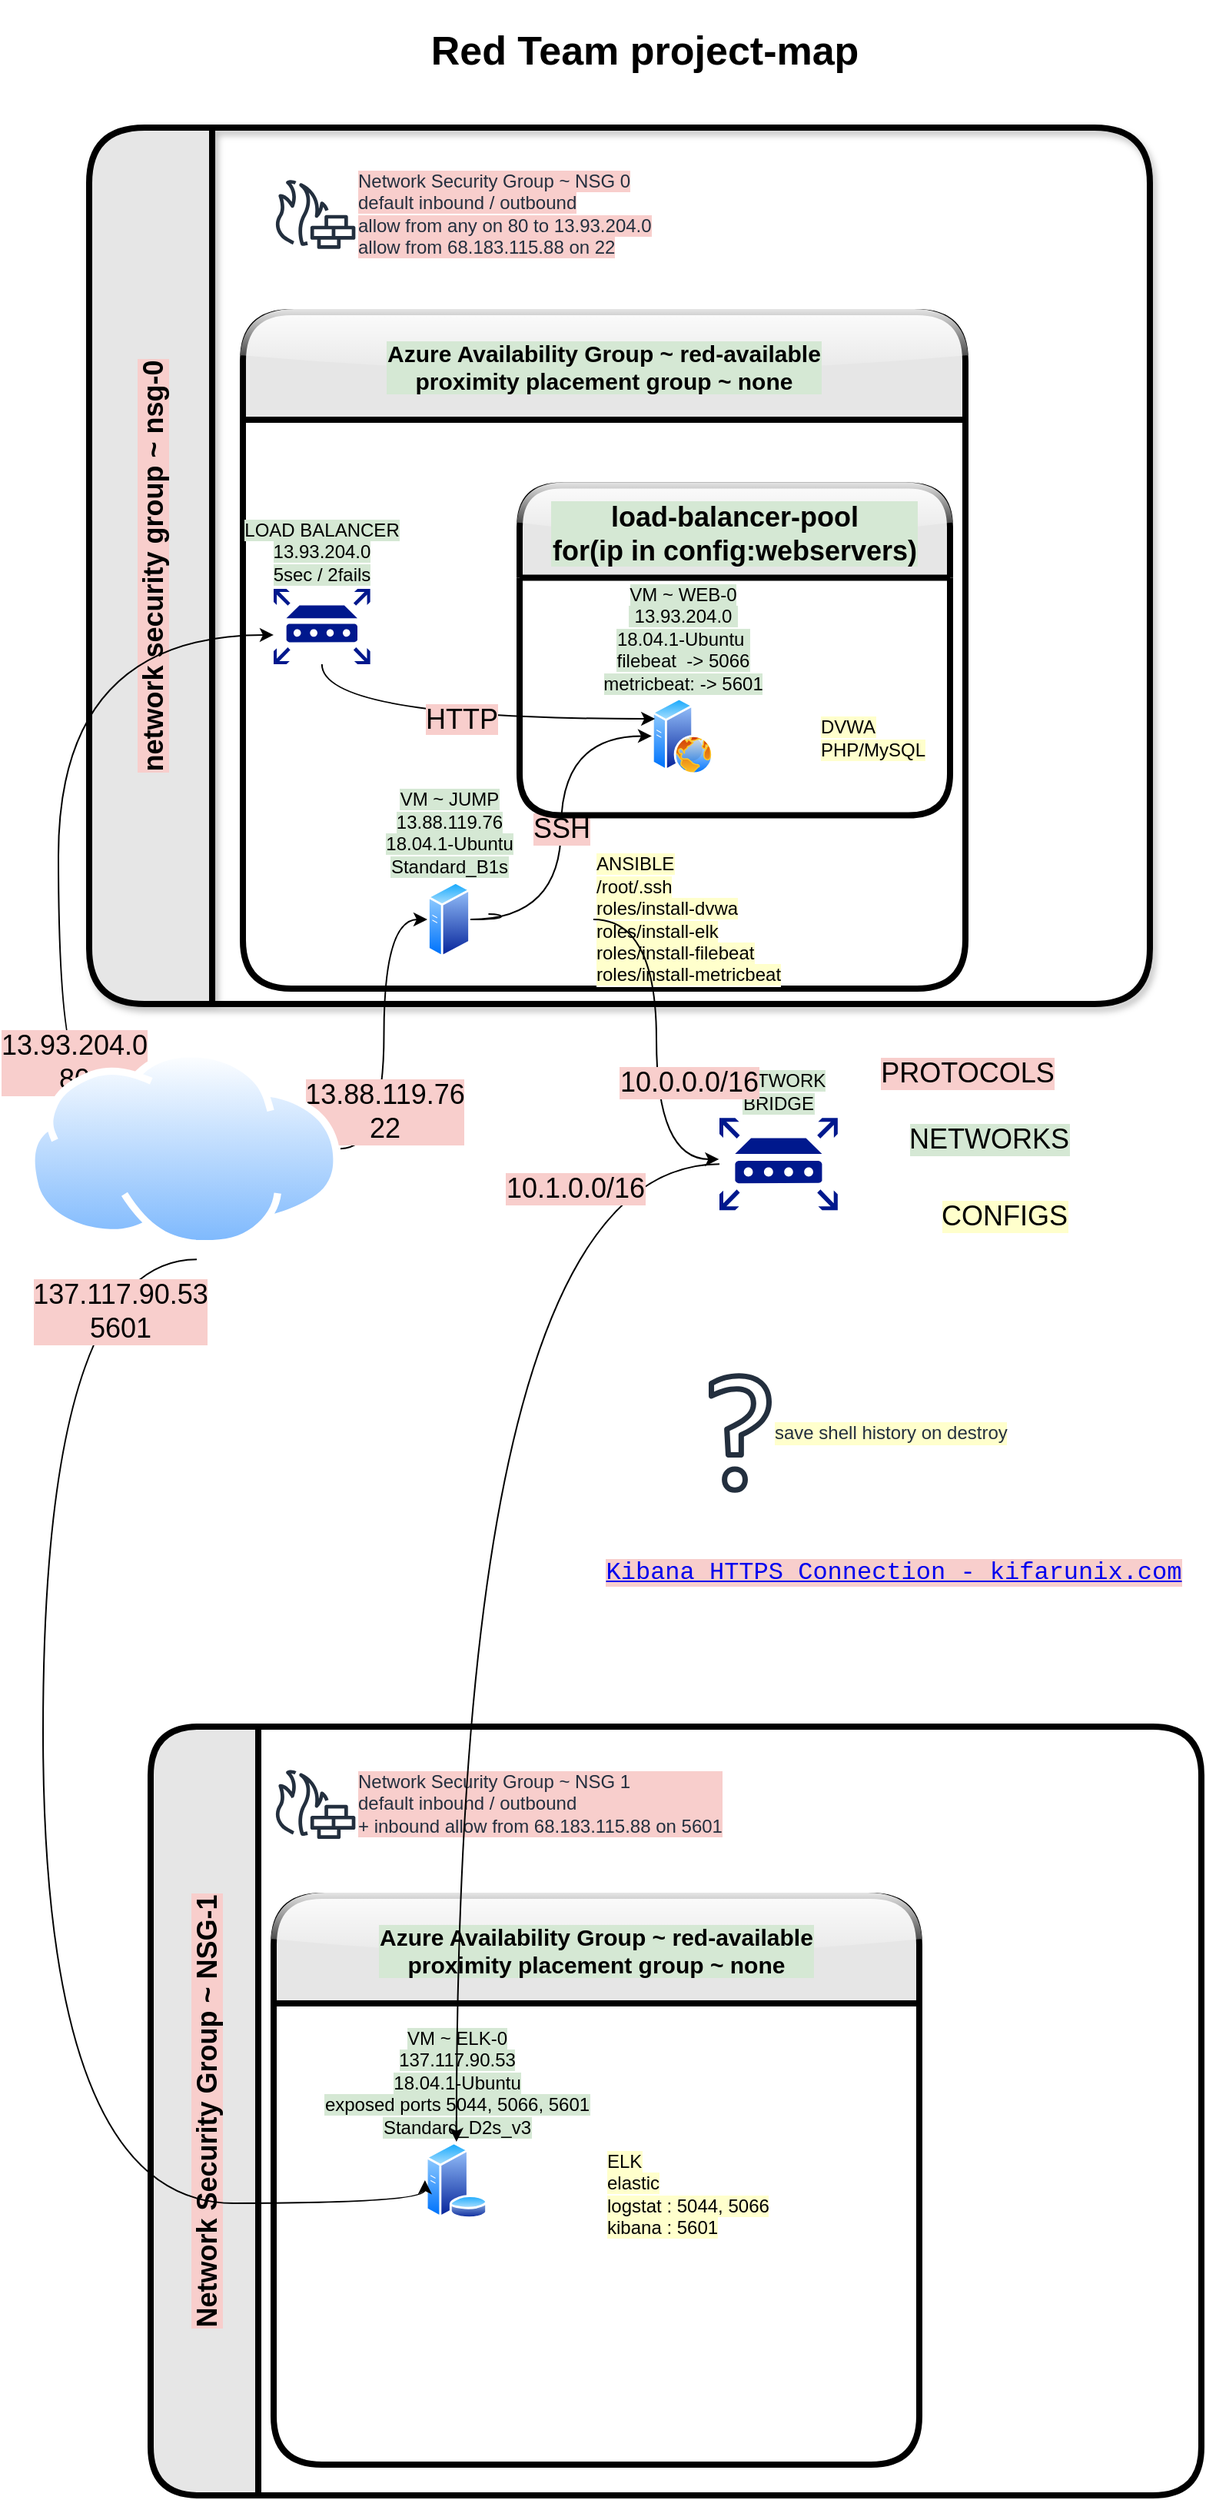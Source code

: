 <mxfile version="15.2.9" type="github"><diagram id="9okl2IrPLdP8ZMf2GUG3" name="Page-1"><mxGraphModel dx="1663" dy="658" grid="1" gridSize="10" guides="1" tooltips="1" connect="1" arrows="1" fold="1" page="1" pageScale="1" pageWidth="850" pageHeight="1100" math="0" shadow="0"><root><mxCell id="0"/><mxCell id="1" parent="0"/><mxCell id="8RZf7hjbh3fnnqzhATRY-45" value="&lt;span style=&quot;background-color: rgb(213 , 232 , 212)&quot;&gt;NETWORK&lt;br&gt;BRIDGE&lt;/span&gt;" style="sketch=0;aspect=fixed;pointerEvents=1;shadow=0;dashed=0;html=1;strokeColor=none;labelPosition=center;verticalLabelPosition=top;verticalAlign=bottom;align=center;fillColor=#00188D;shape=mxgraph.mscae.enterprise.router" parent="1" vertex="1"><mxGeometry x="-360" y="734.1" width="76.92" height="60" as="geometry"/></mxCell><mxCell id="8RZf7hjbh3fnnqzhATRY-48" value="&lt;a href=&quot;https://kifarunix.com/enable-kibana-https-connection/&quot;&gt;&lt;font style=&quot;font-size: 16px ; background-color: rgb(248 , 206 , 204)&quot;&gt;Kibana HTTPS Connection - kifarunix.com&lt;/font&gt;&lt;/a&gt;" style="text;html=1;align=center;verticalAlign=middle;resizable=0;points=[];autosize=1;strokeColor=none;fillColor=none;fontSize=13;fontFamily=Courier New;fontColor=#FF0000;" parent="1" vertex="1"><mxGeometry x="-442" y="1020.09" width="390" height="20" as="geometry"/></mxCell><mxCell id="8RZf7hjbh3fnnqzhATRY-49" value="save shell history on destroy" style="sketch=0;outlineConnect=0;fontColor=#232F3E;gradientColor=none;fillColor=#232F3E;strokeColor=none;dashed=0;verticalLabelPosition=middle;verticalAlign=middle;align=left;html=1;fontSize=12;fontStyle=0;aspect=fixed;pointerEvents=1;shape=mxgraph.aws4.question;labelBackgroundColor=#FFFFCC;labelPosition=right;" parent="1" vertex="1"><mxGeometry x="-367" y="900" width="41" height="78" as="geometry"/></mxCell><mxCell id="8RZf7hjbh3fnnqzhATRY-50" value="&lt;h1&gt;Red Team project-map&lt;/h1&gt;" style="text;html=1;align=center;verticalAlign=middle;resizable=0;points=[];autosize=1;strokeColor=none;fillColor=none;fontSize=13;" parent="1" vertex="1"><mxGeometry x="-554.02" y="10" width="290" height="60" as="geometry"/></mxCell><mxCell id="8RZf7hjbh3fnnqzhATRY-52" value="network security group ~ nsg-0" style="swimlane;horizontal=0;labelBackgroundColor=#F8CECC;fontSize=18;strokeWidth=4;fillColor=#E6E6E6;startSize=80;rounded=1;shadow=1;sketch=0;glass=0;" parent="1" vertex="1"><mxGeometry x="-770" y="90" width="690" height="570" as="geometry"/></mxCell><mxCell id="8RZf7hjbh3fnnqzhATRY-51" value="Azure Availability Group ~ red-available&#10;proximity placement group ~ none" style="swimlane;labelBackgroundColor=#D5E8D4;fontSize=15;strokeWidth=4;fillColor=#E6E6E6;startSize=70;rounded=1;shadow=0;sketch=0;glass=1;" parent="8RZf7hjbh3fnnqzhATRY-52" vertex="1"><mxGeometry x="100" y="120" width="470" height="440" as="geometry"><mxRectangle x="130" y="33.63" width="280" height="70" as="alternateBounds"/></mxGeometry></mxCell><mxCell id="8RZf7hjbh3fnnqzhATRY-2" value="&lt;span style=&quot;background-color: rgb(213 , 232 , 212)&quot;&gt;LOAD BALANCER&lt;br&gt;13.93.204.0&lt;br&gt;5sec / 2fails&lt;/span&gt;" style="sketch=0;aspect=fixed;pointerEvents=1;shadow=0;dashed=0;html=1;strokeColor=none;labelPosition=center;verticalLabelPosition=top;verticalAlign=bottom;align=center;fillColor=#00188D;shape=mxgraph.mscae.enterprise.router" parent="8RZf7hjbh3fnnqzhATRY-51" vertex="1"><mxGeometry x="20.0" y="180" width="62.82" height="49" as="geometry"/></mxCell><mxCell id="8RZf7hjbh3fnnqzhATRY-89" value="SSH" style="edgeStyle=orthogonalEdgeStyle;curved=1;rounded=0;orthogonalLoop=1;jettySize=auto;html=1;entryX=0;entryY=0.5;entryDx=0;entryDy=0;labelBackgroundColor=#F8CECC;fontSize=18;" parent="8RZf7hjbh3fnnqzhATRY-51" source="8RZf7hjbh3fnnqzhATRY-10" target="8RZf7hjbh3fnnqzhATRY-3" edge="1"><mxGeometry relative="1" as="geometry"/></mxCell><mxCell id="8RZf7hjbh3fnnqzhATRY-10" value="&lt;span style=&quot;background-color: rgb(213 , 232 , 212)&quot;&gt;VM ~ JUMP&lt;br&gt;13.88.119.76&lt;br&gt;18.04.1-Ubuntu&lt;br&gt;Standard_B1s&lt;/span&gt;" style="aspect=fixed;perimeter=ellipsePerimeter;html=1;align=center;shadow=0;dashed=0;spacingTop=3;image;image=img/lib/active_directory/generic_server.svg;labelPosition=center;verticalLabelPosition=top;verticalAlign=bottom;" parent="8RZf7hjbh3fnnqzhATRY-51" vertex="1"><mxGeometry x="120.0" y="370" width="28.0" height="50" as="geometry"/></mxCell><mxCell id="8RZf7hjbh3fnnqzhATRY-85" value="load-balancer-pool&#10;for(ip in config:webservers)" style="swimlane;rounded=1;shadow=0;glass=1;labelBackgroundColor=#D5E8D4;sketch=0;fontSize=18;strokeWidth=4;fillColor=#E6E6E6;startSize=60;" parent="8RZf7hjbh3fnnqzhATRY-51" vertex="1"><mxGeometry x="180" y="112.69" width="280" height="214.62" as="geometry"/></mxCell><mxCell id="8RZf7hjbh3fnnqzhATRY-3" value="&lt;span style=&quot;background-color: rgb(213 , 232 , 212)&quot;&gt;VM ~ WEB-0&lt;br&gt;&amp;nbsp;13.93.204.0&amp;nbsp;&lt;br&gt;18.04.1-Ubuntu&amp;nbsp;&lt;br&gt;filebeat&amp;nbsp; -&amp;gt; 5066&lt;br&gt;metricbeat: -&amp;gt; 5601&lt;/span&gt;" style="aspect=fixed;perimeter=ellipsePerimeter;html=1;align=center;shadow=0;dashed=0;spacingTop=3;image;image=img/lib/active_directory/web_server.svg;labelPosition=center;verticalLabelPosition=top;verticalAlign=bottom;" parent="8RZf7hjbh3fnnqzhATRY-85" vertex="1"><mxGeometry x="85.98" y="138" width="40" height="50" as="geometry"/></mxCell><mxCell id="8RZf7hjbh3fnnqzhATRY-29" value="&lt;span style=&quot;background-color: rgb(255 , 255 , 204)&quot;&gt;DVWA&lt;br&gt;PHP/MySQL&lt;/span&gt;" style="shape=image;html=1;verticalAlign=middle;verticalLabelPosition=middle;labelBackgroundColor=#ffffff;imageAspect=0;aspect=fixed;image=https://cdn1.iconfinder.com/data/icons/social-media-2106/24/social_media_social_media_logo_docker-128.png;labelPosition=right;align=left;" parent="8RZf7hjbh3fnnqzhATRY-85" vertex="1"><mxGeometry x="125.98" y="130" width="68" height="68" as="geometry"/></mxCell><mxCell id="8RZf7hjbh3fnnqzhATRY-40" value="&lt;span style=&quot;background-color: rgb(248 , 206 , 204)&quot;&gt;HTTP&lt;/span&gt;" style="edgeStyle=orthogonalEdgeStyle;curved=1;rounded=0;orthogonalLoop=1;jettySize=auto;html=1;entryX=0;entryY=0.25;entryDx=0;entryDy=0;fontSize=18;" parent="8RZf7hjbh3fnnqzhATRY-51" source="8RZf7hjbh3fnnqzhATRY-2" target="8RZf7hjbh3fnnqzhATRY-3" edge="1"><mxGeometry relative="1" as="geometry"><Array as="points"><mxPoint x="51" y="265"/></Array></mxGeometry></mxCell><mxCell id="8RZf7hjbh3fnnqzhATRY-9" value="&lt;span style=&quot;background-color: rgb(248 , 206 , 204)&quot;&gt;Network Security Group ~ NSG 0&lt;br&gt;default inbound / outbound&lt;br&gt;allow from any on 80 to 13.93.204.0&lt;br&gt;allow from 68.183.115.88 on 22&lt;br&gt;&lt;/span&gt;" style="sketch=0;outlineConnect=0;fontColor=#232F3E;gradientColor=none;fillColor=#232F3E;strokeColor=none;dashed=0;verticalLabelPosition=middle;verticalAlign=middle;align=left;html=1;fontSize=12;fontStyle=0;aspect=fixed;pointerEvents=1;shape=mxgraph.aws4.generic_firewall;labelPosition=right;" parent="8RZf7hjbh3fnnqzhATRY-52" vertex="1"><mxGeometry x="120.0" y="33.63" width="53.48" height="45.25" as="geometry"/></mxCell><mxCell id="8RZf7hjbh3fnnqzhATRY-54" value="PROTOCOLS" style="text;html=1;align=center;verticalAlign=middle;resizable=0;points=[];autosize=1;strokeColor=none;fillColor=none;fontSize=18;labelBackgroundColor=#F8CECC;" parent="1" vertex="1"><mxGeometry x="-264.02" y="690" width="130" height="30" as="geometry"/></mxCell><mxCell id="8RZf7hjbh3fnnqzhATRY-55" value="NETWORKS" style="text;html=1;align=center;verticalAlign=middle;resizable=0;points=[];autosize=1;strokeColor=none;fillColor=none;fontSize=18;labelBackgroundColor=#D5E8D4;" parent="1" vertex="1"><mxGeometry x="-245.02" y="733.25" width="120" height="30" as="geometry"/></mxCell><mxCell id="8RZf7hjbh3fnnqzhATRY-56" value="CONFIGS" style="text;html=1;align=center;verticalAlign=middle;resizable=0;points=[];autosize=1;strokeColor=none;fillColor=none;fontSize=18;labelBackgroundColor=#FFFFCC;" parent="1" vertex="1"><mxGeometry x="-225.02" y="783.25" width="100" height="30" as="geometry"/></mxCell><mxCell id="8RZf7hjbh3fnnqzhATRY-58" value="Network Security Group ~ NSG-1" style="swimlane;horizontal=0;rounded=1;shadow=0;glass=0;labelBackgroundColor=#F8CECC;sketch=0;fontSize=18;strokeWidth=4;fillColor=#E6E6E6;startSize=70;" parent="1" vertex="1"><mxGeometry x="-730" y="1130" width="683.49" height="500" as="geometry"/></mxCell><mxCell id="ugEn6Aw3yPXX-bUqDPKo-13" value="Network Security Group ~&amp;nbsp;NSG 1&lt;br&gt;default inbound / outbound&lt;br&gt;+ inbound allow from 68.183.115.88 on 5601" style="sketch=0;outlineConnect=0;fontColor=#232F3E;gradientColor=none;fillColor=#232F3E;strokeColor=none;dashed=0;verticalLabelPosition=middle;verticalAlign=middle;align=left;html=1;fontSize=12;fontStyle=0;aspect=fixed;pointerEvents=1;shape=mxgraph.aws4.generic_firewall;labelPosition=right;labelBackgroundColor=#F8CECC;" parent="8RZf7hjbh3fnnqzhATRY-58" vertex="1"><mxGeometry x="80" y="27.75" width="53.48" height="45.25" as="geometry"/></mxCell><mxCell id="8RZf7hjbh3fnnqzhATRY-59" value="Azure Availability Group ~ red-available&#10;proximity placement group ~ none" style="swimlane;labelBackgroundColor=#D5E8D4;fontSize=15;strokeWidth=4;fillColor=#E6E6E6;startSize=70;rounded=1;shadow=0;sketch=0;glass=1;" parent="8RZf7hjbh3fnnqzhATRY-58" vertex="1"><mxGeometry x="80" y="110" width="420" height="370" as="geometry"><mxRectangle x="130" y="33.63" width="280" height="70" as="alternateBounds"/></mxGeometry></mxCell><mxCell id="8RZf7hjbh3fnnqzhATRY-21" value="&lt;span style=&quot;background-color: rgb(213 , 232 , 212)&quot;&gt;VM ~ ELK-0&lt;br&gt;137.117.90.53&lt;br&gt;18.04.1-Ubuntu&lt;br&gt;exposed ports 5044, 5066, 5601&lt;br&gt;Standard_D2s_v3&lt;br&gt;&lt;/span&gt;" style="aspect=fixed;perimeter=ellipsePerimeter;html=1;align=center;shadow=0;dashed=0;spacingTop=3;image;image=img/lib/active_directory/database_server.svg;labelPosition=center;verticalLabelPosition=top;verticalAlign=bottom;" parent="8RZf7hjbh3fnnqzhATRY-59" vertex="1"><mxGeometry x="98.43" y="160" width="41" height="50" as="geometry"/></mxCell><mxCell id="8RZf7hjbh3fnnqzhATRY-22" value="&lt;span style=&quot;background-color: rgb(255 , 255 , 204)&quot;&gt;ELK&lt;br&gt;elastic&lt;br&gt;logstat : 5044, 5066&lt;br&gt;kibana : 5601&lt;/span&gt;" style="shape=image;html=1;verticalAlign=middle;verticalLabelPosition=middle;labelBackgroundColor=#ffffff;imageAspect=0;aspect=fixed;image=https://cdn1.iconfinder.com/data/icons/social-media-2106/24/social_media_social_media_logo_docker-128.png;align=left;labelPosition=right;" parent="8RZf7hjbh3fnnqzhATRY-59" vertex="1"><mxGeometry x="146.98" y="160" width="68" height="68" as="geometry"/></mxCell><mxCell id="8RZf7hjbh3fnnqzhATRY-80" value="137.117.90.53&lt;br&gt;5601" style="edgeStyle=orthogonalEdgeStyle;curved=1;rounded=0;orthogonalLoop=1;jettySize=auto;html=1;entryX=0;entryY=0.5;entryDx=0;entryDy=0;labelBackgroundColor=#F8CECC;fontSize=18;" parent="1" target="8RZf7hjbh3fnnqzhATRY-21" edge="1"><mxGeometry x="-0.898" y="34" relative="1" as="geometry"><mxPoint x="-700" y="826.16" as="sourcePoint"/><mxPoint x="-595.06" y="1174" as="targetPoint"/><Array as="points"><mxPoint x="-800" y="826"/><mxPoint x="-800" y="1440"/><mxPoint x="-552" y="1440"/></Array><mxPoint as="offset"/></mxGeometry></mxCell><mxCell id="8RZf7hjbh3fnnqzhATRY-86" value="13.88.119.76&lt;br&gt;22" style="edgeStyle=orthogonalEdgeStyle;curved=1;rounded=0;orthogonalLoop=1;jettySize=auto;html=1;entryX=0;entryY=0.5;entryDx=0;entryDy=0;labelBackgroundColor=#F8CECC;fontSize=18;" parent="1" source="8RZf7hjbh3fnnqzhATRY-67" target="8RZf7hjbh3fnnqzhATRY-10" edge="1"><mxGeometry x="-0.491" relative="1" as="geometry"><mxPoint as="offset"/></mxGeometry></mxCell><mxCell id="8RZf7hjbh3fnnqzhATRY-90" value="13.93.204.0&lt;br&gt;80" style="edgeStyle=orthogonalEdgeStyle;curved=1;rounded=0;orthogonalLoop=1;jettySize=auto;html=1;entryX=0;entryY=0.612;entryDx=0;entryDy=0;entryPerimeter=0;labelBackgroundColor=#F8CECC;fontSize=18;exitX=0.25;exitY=0;exitDx=0;exitDy=0;" parent="1" source="8RZf7hjbh3fnnqzhATRY-67" target="8RZf7hjbh3fnnqzhATRY-2" edge="1"><mxGeometry x="-0.764" y="-10" relative="1" as="geometry"><Array as="points"><mxPoint x="-790" y="707"/><mxPoint x="-790" y="420"/></Array><mxPoint as="offset"/></mxGeometry></mxCell><mxCell id="8RZf7hjbh3fnnqzhATRY-67" value="" style="aspect=fixed;perimeter=ellipsePerimeter;html=1;align=center;shadow=0;dashed=0;spacingTop=3;image;image=img/lib/active_directory/internet_cloud.svg;labelBackgroundColor=#FFFFCC;" parent="1" vertex="1"><mxGeometry x="-810" y="690" width="203.49" height="128.2" as="geometry"/></mxCell><mxCell id="8RZf7hjbh3fnnqzhATRY-82" value="10.1.0.0/16" style="edgeStyle=orthogonalEdgeStyle;curved=1;rounded=0;orthogonalLoop=1;jettySize=auto;html=1;labelBackgroundColor=#F8CECC;fontSize=18;" parent="1" source="8RZf7hjbh3fnnqzhATRY-45" target="8RZf7hjbh3fnnqzhATRY-21" edge="1"><mxGeometry x="-0.767" y="16" relative="1" as="geometry"><mxPoint as="offset"/></mxGeometry></mxCell><mxCell id="8RZf7hjbh3fnnqzhATRY-6" value="&lt;div style=&quot;text-align: left&quot;&gt;&lt;span style=&quot;background-color: rgb(255 , 255 , 204)&quot;&gt;ANSIBLE&lt;/span&gt;&lt;/div&gt;&lt;div style=&quot;text-align: left&quot;&gt;&lt;span style=&quot;background-color: rgb(255 , 255 , 204)&quot;&gt;/root/.ssh&lt;/span&gt;&lt;/div&gt;&lt;div style=&quot;text-align: left&quot;&gt;&lt;span style=&quot;background-color: rgb(255 , 255 , 204)&quot;&gt;roles/install-dvwa&lt;/span&gt;&lt;/div&gt;&lt;div style=&quot;text-align: left&quot;&gt;&lt;span style=&quot;background-color: rgb(255 , 255 , 204)&quot;&gt;roles/install-elk&lt;/span&gt;&lt;/div&gt;&lt;div style=&quot;text-align: left&quot;&gt;&lt;span style=&quot;background-color: rgb(255 , 255 , 204)&quot;&gt;roles/install-filebeat&lt;/span&gt;&lt;/div&gt;&lt;div style=&quot;text-align: left&quot;&gt;&lt;span style=&quot;background-color: rgb(255 , 255 , 204)&quot;&gt;roles/install-metricbeat&lt;/span&gt;&lt;/div&gt;" style="shape=image;html=1;verticalAlign=middle;verticalLabelPosition=middle;labelBackgroundColor=#ffffff;imageAspect=0;aspect=fixed;image=https://cdn1.iconfinder.com/data/icons/social-media-2106/24/social_media_social_media_logo_docker-128.png;labelPosition=right;align=left;" parent="1" vertex="1"><mxGeometry x="-510" y="571" width="68" height="68" as="geometry"/></mxCell><mxCell id="8RZf7hjbh3fnnqzhATRY-91" value="" style="edgeStyle=orthogonalEdgeStyle;curved=1;rounded=0;orthogonalLoop=1;jettySize=auto;html=1;entryX=-0.004;entryY=0.448;entryDx=0;entryDy=0;entryPerimeter=0;labelBackgroundColor=#F8CECC;fontSize=18;endArrow=none;" parent="1" source="8RZf7hjbh3fnnqzhATRY-10" target="8RZf7hjbh3fnnqzhATRY-6" edge="1"><mxGeometry x="0.234" y="21" relative="1" as="geometry"><mxPoint x="-522" y="605" as="sourcePoint"/><mxPoint x="-360.308" y="760.98" as="targetPoint"/><mxPoint as="offset"/></mxGeometry></mxCell><mxCell id="8RZf7hjbh3fnnqzhATRY-83" value="10.0.0.0/16" style="edgeStyle=orthogonalEdgeStyle;curved=1;rounded=0;orthogonalLoop=1;jettySize=auto;html=1;entryX=-0.004;entryY=0.448;entryDx=0;entryDy=0;entryPerimeter=0;labelBackgroundColor=#F8CECC;fontSize=18;startArrow=none;" parent="1" source="8RZf7hjbh3fnnqzhATRY-6" target="8RZf7hjbh3fnnqzhATRY-45" edge="1"><mxGeometry x="0.234" y="21" relative="1" as="geometry"><mxPoint as="offset"/></mxGeometry></mxCell></root></mxGraphModel></diagram></mxfile>
